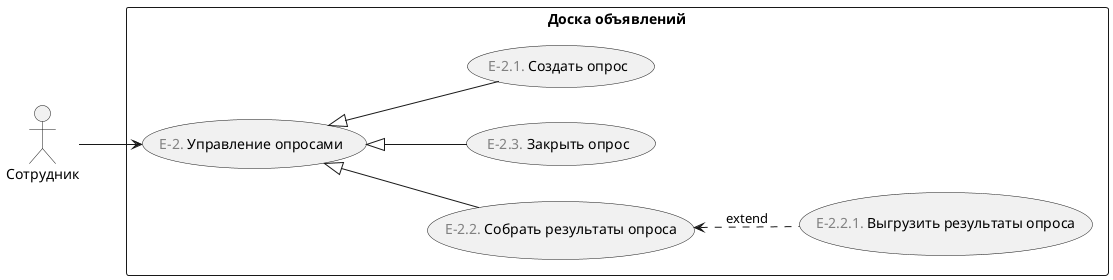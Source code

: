 ﻿@startuml
'https://plantuml.com/use-case-diagram

left to right direction

:Сотрудник: as employee

rectangle "Доска объявлений" {
    (<font color="gray">E-2.</font> Управление опросами) as manage_surveys
    (<font color="gray">E-2.2.</font> Собрать результаты опроса) as collect_survey_results

    employee --> manage_surveys    
    manage_surveys <|-- (<font color="gray">E-2.3.</font> Закрыть опрос) 
    manage_surveys <|-- (<font color="gray">E-2.1.</font> Создать опрос)
    manage_surveys <|-- collect_survey_results
    
    collect_survey_results <.. (<font color="gray">E-2.2.1.</font> Выгрузить результаты опроса) : extend
}

@enduml